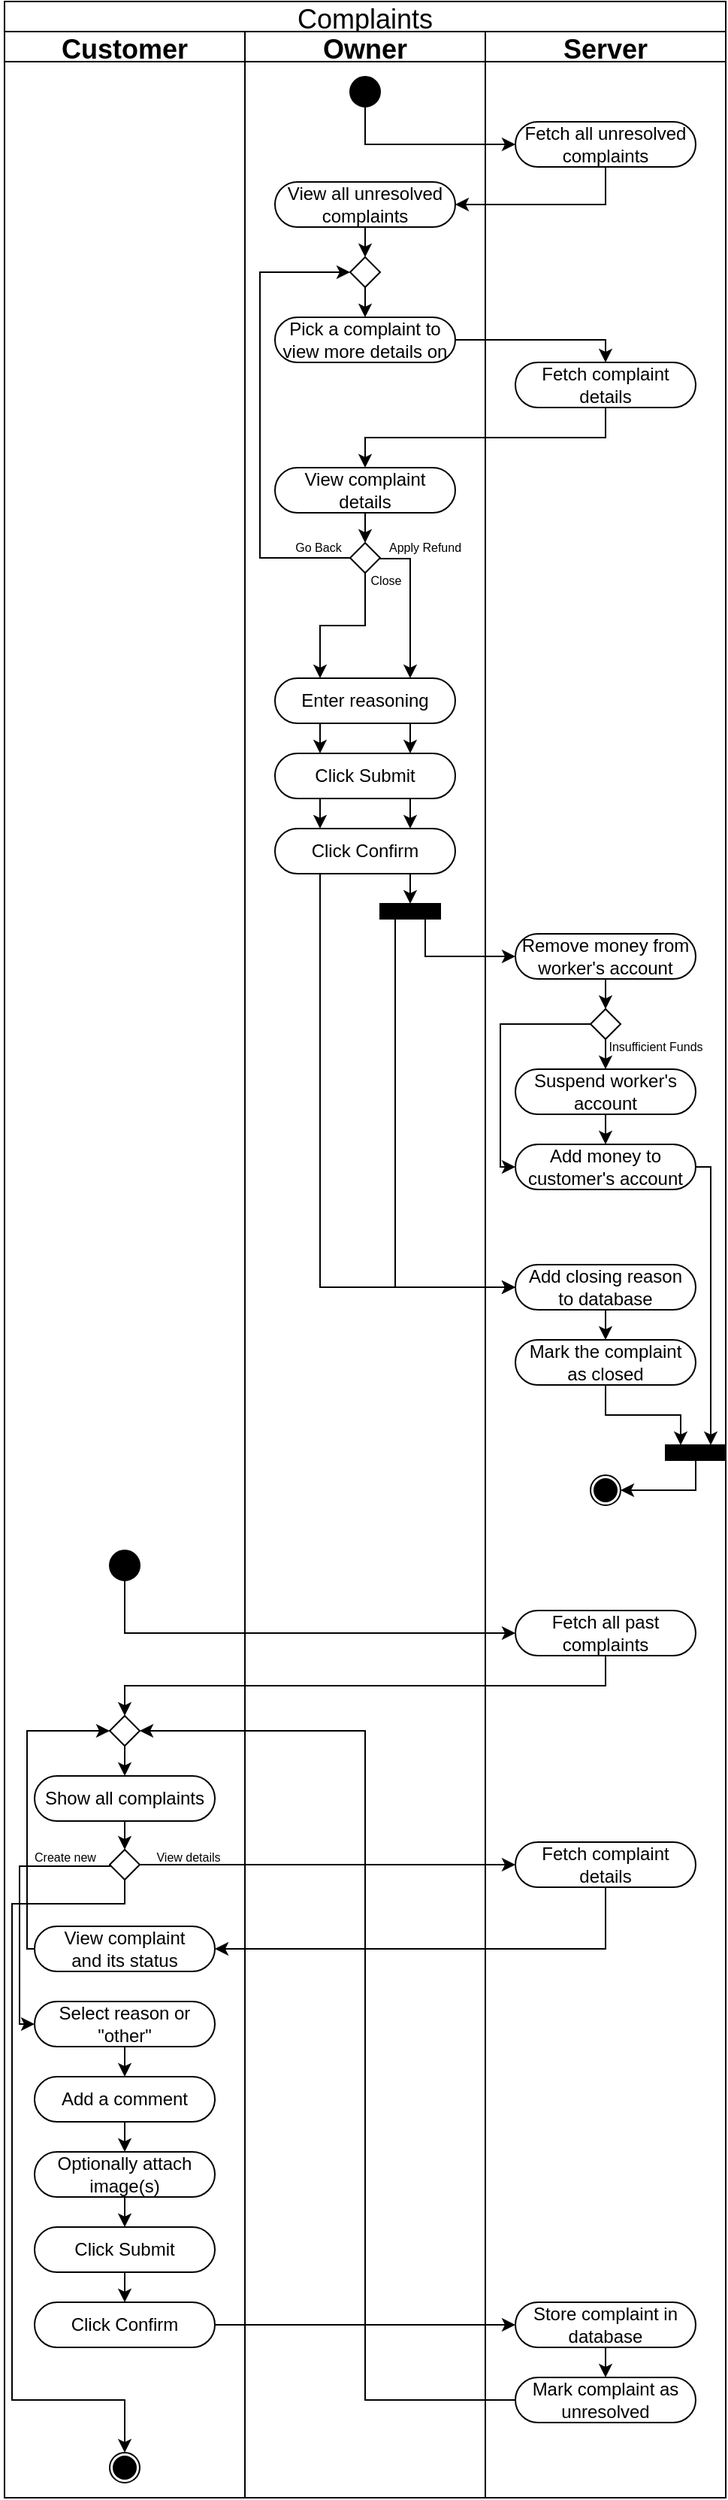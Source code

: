 <mxfile version="16.5.1" type="device"><diagram id="_SLtAi79VqK4mdnjfgfI" name="Page-1"><mxGraphModel dx="689" dy="566" grid="1" gridSize="10" guides="1" tooltips="1" connect="1" arrows="1" fold="1" page="1" pageScale="1" pageWidth="850" pageHeight="1100" math="0" shadow="0"><root><mxCell id="0"/><mxCell id="1" parent="0"/><mxCell id="pZFodb_khQueeRcYUHfo-1" value="Complaints" style="swimlane;childLayout=stackLayout;resizeParent=1;resizeParentMax=0;startSize=20;fontSize=18;fontStyle=0" parent="1" vertex="1"><mxGeometry x="50" y="130" width="480" height="1660" as="geometry"/></mxCell><mxCell id="pZFodb_khQueeRcYUHfo-2" value="Customer" style="swimlane;startSize=20;fontSize=18;" parent="pZFodb_khQueeRcYUHfo-1" vertex="1"><mxGeometry y="20" width="160" height="1640" as="geometry"><mxRectangle y="20" width="40" height="1790" as="alternateBounds"/></mxGeometry></mxCell><mxCell id="pZFodb_khQueeRcYUHfo-62" value="" style="ellipse;whiteSpace=wrap;html=1;aspect=fixed;fillColor=#000000;" parent="pZFodb_khQueeRcYUHfo-2" vertex="1"><mxGeometry x="70" y="1010" width="20" height="20" as="geometry"/></mxCell><mxCell id="pZFodb_khQueeRcYUHfo-77" style="edgeStyle=orthogonalEdgeStyle;rounded=0;orthogonalLoop=1;jettySize=auto;html=1;exitX=0.5;exitY=1;exitDx=0;exitDy=0;entryX=0.5;entryY=0;entryDx=0;entryDy=0;fontSize=8;" parent="pZFodb_khQueeRcYUHfo-2" source="pZFodb_khQueeRcYUHfo-70" target="pZFodb_khQueeRcYUHfo-75" edge="1"><mxGeometry relative="1" as="geometry"/></mxCell><mxCell id="pZFodb_khQueeRcYUHfo-70" value="" style="rhombus;whiteSpace=wrap;html=1;fontSize=18;fillColor=#FFFFFF;" parent="pZFodb_khQueeRcYUHfo-2" vertex="1"><mxGeometry x="70" y="1120" width="20" height="20" as="geometry"/></mxCell><mxCell id="pZFodb_khQueeRcYUHfo-75" value="Show all complaints" style="rounded=1;whiteSpace=wrap;html=1;fillColor=#FFFFFF;arcSize=50;" parent="pZFodb_khQueeRcYUHfo-2" vertex="1"><mxGeometry x="20" y="1160" width="120" height="30" as="geometry"/></mxCell><mxCell id="oEQmmUMrwMmNv6_b_LVQ-68" style="edgeStyle=orthogonalEdgeStyle;rounded=0;orthogonalLoop=1;jettySize=auto;html=1;exitX=0;exitY=0.5;exitDx=0;exitDy=0;entryX=0;entryY=0.5;entryDx=0;entryDy=0;" edge="1" parent="pZFodb_khQueeRcYUHfo-2" source="pZFodb_khQueeRcYUHfo-80" target="pZFodb_khQueeRcYUHfo-70"><mxGeometry relative="1" as="geometry"><mxPoint x="15" y="1275.0" as="sourcePoint"/><mxPoint x="65" y="1130.0" as="targetPoint"/><Array as="points"><mxPoint x="15" y="1275"/><mxPoint x="15" y="1130"/></Array></mxGeometry></mxCell><mxCell id="pZFodb_khQueeRcYUHfo-80" value="View complaint&lt;br&gt;and its status" style="rounded=1;whiteSpace=wrap;html=1;fillColor=#FFFFFF;arcSize=50;" parent="pZFodb_khQueeRcYUHfo-2" vertex="1"><mxGeometry x="20" y="1260" width="120" height="30" as="geometry"/></mxCell><mxCell id="oEQmmUMrwMmNv6_b_LVQ-38" value="View details" style="text;html=1;strokeColor=none;fillColor=none;align=center;verticalAlign=middle;whiteSpace=wrap;rounded=0;fontSize=8;" vertex="1" parent="pZFodb_khQueeRcYUHfo-2"><mxGeometry x="90" y="1199" width="65" height="30" as="geometry"/></mxCell><mxCell id="oEQmmUMrwMmNv6_b_LVQ-40" value="Create new" style="text;html=1;strokeColor=none;fillColor=none;align=center;verticalAlign=middle;whiteSpace=wrap;rounded=0;fontSize=8;" vertex="1" parent="pZFodb_khQueeRcYUHfo-2"><mxGeometry x="8" y="1199" width="65" height="30" as="geometry"/></mxCell><mxCell id="fCHww71OU1-rWZyPSjRY-1" value="" style="ellipse;whiteSpace=wrap;html=1;aspect=fixed;fontSize=18;fillColor=#FFFFFF;" parent="pZFodb_khQueeRcYUHfo-2" vertex="1"><mxGeometry x="70" y="1610" width="20" height="20" as="geometry"/></mxCell><mxCell id="fCHww71OU1-rWZyPSjRY-2" value="" style="ellipse;whiteSpace=wrap;html=1;aspect=fixed;fontSize=18;fillColor=#000000;strokeWidth=6;" parent="pZFodb_khQueeRcYUHfo-2" vertex="1"><mxGeometry x="75" y="1615" width="10" height="10" as="geometry"/></mxCell><mxCell id="oEQmmUMrwMmNv6_b_LVQ-47" value="Click Confirm" style="rounded=1;whiteSpace=wrap;html=1;fillColor=#FFFFFF;arcSize=50;" vertex="1" parent="pZFodb_khQueeRcYUHfo-2"><mxGeometry x="20" y="1510" width="120" height="30" as="geometry"/></mxCell><mxCell id="oEQmmUMrwMmNv6_b_LVQ-46" value="Click Submit" style="rounded=1;whiteSpace=wrap;html=1;fillColor=#FFFFFF;arcSize=50;" vertex="1" parent="pZFodb_khQueeRcYUHfo-2"><mxGeometry x="20" y="1460" width="120" height="30" as="geometry"/></mxCell><mxCell id="oEQmmUMrwMmNv6_b_LVQ-49" style="edgeStyle=orthogonalEdgeStyle;rounded=0;orthogonalLoop=1;jettySize=auto;html=1;exitX=0.5;exitY=1;exitDx=0;exitDy=0;entryX=0.5;entryY=0;entryDx=0;entryDy=0;" edge="1" parent="pZFodb_khQueeRcYUHfo-2" source="oEQmmUMrwMmNv6_b_LVQ-46" target="oEQmmUMrwMmNv6_b_LVQ-47"><mxGeometry relative="1" as="geometry"/></mxCell><mxCell id="oEQmmUMrwMmNv6_b_LVQ-43" value="Optionally attach image(s)" style="rounded=1;whiteSpace=wrap;html=1;fillColor=#FFFFFF;arcSize=50;" vertex="1" parent="pZFodb_khQueeRcYUHfo-2"><mxGeometry x="20" y="1410" width="120" height="30" as="geometry"/></mxCell><mxCell id="oEQmmUMrwMmNv6_b_LVQ-48" style="edgeStyle=orthogonalEdgeStyle;rounded=0;orthogonalLoop=1;jettySize=auto;html=1;exitX=0.5;exitY=1;exitDx=0;exitDy=0;entryX=0.5;entryY=0;entryDx=0;entryDy=0;" edge="1" parent="pZFodb_khQueeRcYUHfo-2" source="oEQmmUMrwMmNv6_b_LVQ-43" target="oEQmmUMrwMmNv6_b_LVQ-46"><mxGeometry relative="1" as="geometry"/></mxCell><mxCell id="oEQmmUMrwMmNv6_b_LVQ-42" value="Add a comment" style="rounded=1;whiteSpace=wrap;html=1;fillColor=#FFFFFF;arcSize=50;" vertex="1" parent="pZFodb_khQueeRcYUHfo-2"><mxGeometry x="20" y="1360" width="120" height="30" as="geometry"/></mxCell><mxCell id="oEQmmUMrwMmNv6_b_LVQ-45" style="edgeStyle=orthogonalEdgeStyle;rounded=0;orthogonalLoop=1;jettySize=auto;html=1;exitX=0.5;exitY=1;exitDx=0;exitDy=0;entryX=0.5;entryY=0;entryDx=0;entryDy=0;" edge="1" parent="pZFodb_khQueeRcYUHfo-2" source="oEQmmUMrwMmNv6_b_LVQ-42" target="oEQmmUMrwMmNv6_b_LVQ-43"><mxGeometry relative="1" as="geometry"/></mxCell><mxCell id="pZFodb_khQueeRcYUHfo-81" value="Select reason or &quot;other&quot;" style="rounded=1;whiteSpace=wrap;html=1;fillColor=#FFFFFF;arcSize=50;" parent="pZFodb_khQueeRcYUHfo-2" vertex="1"><mxGeometry x="20" y="1310" width="120" height="30" as="geometry"/></mxCell><mxCell id="oEQmmUMrwMmNv6_b_LVQ-44" style="edgeStyle=orthogonalEdgeStyle;rounded=0;orthogonalLoop=1;jettySize=auto;html=1;exitX=0.5;exitY=1;exitDx=0;exitDy=0;entryX=0.5;entryY=0;entryDx=0;entryDy=0;" edge="1" parent="pZFodb_khQueeRcYUHfo-2" source="pZFodb_khQueeRcYUHfo-81" target="oEQmmUMrwMmNv6_b_LVQ-42"><mxGeometry relative="1" as="geometry"/></mxCell><mxCell id="pZFodb_khQueeRcYUHfo-78" value="" style="rhombus;whiteSpace=wrap;html=1;fontSize=18;fillColor=#FFFFFF;" parent="pZFodb_khQueeRcYUHfo-2" vertex="1"><mxGeometry x="70" y="1209" width="20" height="20" as="geometry"/></mxCell><mxCell id="pZFodb_khQueeRcYUHfo-79" style="edgeStyle=orthogonalEdgeStyle;rounded=0;orthogonalLoop=1;jettySize=auto;html=1;exitX=0.5;exitY=1;exitDx=0;exitDy=0;entryX=0.5;entryY=0;entryDx=0;entryDy=0;fontSize=8;" parent="pZFodb_khQueeRcYUHfo-2" source="pZFodb_khQueeRcYUHfo-75" target="pZFodb_khQueeRcYUHfo-78" edge="1"><mxGeometry relative="1" as="geometry"/></mxCell><mxCell id="oEQmmUMrwMmNv6_b_LVQ-59" style="edgeStyle=orthogonalEdgeStyle;rounded=0;orthogonalLoop=1;jettySize=auto;html=1;exitX=0;exitY=0.5;exitDx=0;exitDy=0;entryX=0;entryY=0.5;entryDx=0;entryDy=0;" edge="1" parent="pZFodb_khQueeRcYUHfo-2" source="pZFodb_khQueeRcYUHfo-78" target="pZFodb_khQueeRcYUHfo-81"><mxGeometry relative="1" as="geometry"><Array as="points"><mxPoint x="10" y="1220"/><mxPoint x="10" y="1325"/></Array></mxGeometry></mxCell><mxCell id="oEQmmUMrwMmNv6_b_LVQ-67" style="edgeStyle=orthogonalEdgeStyle;rounded=0;orthogonalLoop=1;jettySize=auto;html=1;exitX=0.5;exitY=1;exitDx=0;exitDy=0;entryX=0.5;entryY=0;entryDx=0;entryDy=0;" edge="1" parent="pZFodb_khQueeRcYUHfo-2" source="pZFodb_khQueeRcYUHfo-78" target="fCHww71OU1-rWZyPSjRY-1"><mxGeometry relative="1" as="geometry"><mxPoint x="80" y="1235" as="sourcePoint"/><mxPoint x="80" y="1600" as="targetPoint"/><Array as="points"><mxPoint x="80" y="1245"/><mxPoint x="5" y="1245"/><mxPoint x="5" y="1575"/><mxPoint x="80" y="1575"/></Array></mxGeometry></mxCell><mxCell id="pZFodb_khQueeRcYUHfo-3" value="Owner" style="swimlane;startSize=20;fontSize=18;" parent="pZFodb_khQueeRcYUHfo-1" vertex="1"><mxGeometry x="160" y="20" width="160" height="1640" as="geometry"/></mxCell><mxCell id="pZFodb_khQueeRcYUHfo-17" value="" style="ellipse;whiteSpace=wrap;html=1;aspect=fixed;fillColor=#000000;" parent="pZFodb_khQueeRcYUHfo-3" vertex="1"><mxGeometry x="70" y="30" width="20" height="20" as="geometry"/></mxCell><mxCell id="pZFodb_khQueeRcYUHfo-28" style="edgeStyle=orthogonalEdgeStyle;rounded=0;orthogonalLoop=1;jettySize=auto;html=1;exitX=0.5;exitY=1;exitDx=0;exitDy=0;entryX=0.5;entryY=0;entryDx=0;entryDy=0;fontSize=18;" parent="pZFodb_khQueeRcYUHfo-3" source="pZFodb_khQueeRcYUHfo-22" target="pZFodb_khQueeRcYUHfo-27" edge="1"><mxGeometry relative="1" as="geometry"/></mxCell><mxCell id="pZFodb_khQueeRcYUHfo-22" value="View all unresolved complaints" style="rounded=1;whiteSpace=wrap;html=1;fillColor=#FFFFFF;arcSize=50;" parent="pZFodb_khQueeRcYUHfo-3" vertex="1"><mxGeometry x="20" y="100" width="120" height="30" as="geometry"/></mxCell><mxCell id="pZFodb_khQueeRcYUHfo-29" style="edgeStyle=orthogonalEdgeStyle;rounded=0;orthogonalLoop=1;jettySize=auto;html=1;exitX=0.5;exitY=1;exitDx=0;exitDy=0;entryX=0.5;entryY=0;entryDx=0;entryDy=0;fontSize=18;" parent="pZFodb_khQueeRcYUHfo-3" source="pZFodb_khQueeRcYUHfo-27" target="pZFodb_khQueeRcYUHfo-26" edge="1"><mxGeometry relative="1" as="geometry"/></mxCell><mxCell id="pZFodb_khQueeRcYUHfo-27" value="" style="rhombus;whiteSpace=wrap;html=1;fontSize=18;fillColor=#FFFFFF;" parent="pZFodb_khQueeRcYUHfo-3" vertex="1"><mxGeometry x="70" y="150" width="20" height="20" as="geometry"/></mxCell><mxCell id="pZFodb_khQueeRcYUHfo-26" value="Pick a complaint to view more details on" style="rounded=1;whiteSpace=wrap;html=1;fillColor=#FFFFFF;arcSize=50;" parent="pZFodb_khQueeRcYUHfo-3" vertex="1"><mxGeometry x="20" y="190" width="120" height="30" as="geometry"/></mxCell><mxCell id="pZFodb_khQueeRcYUHfo-42" value="Enter reasoning" style="rounded=1;whiteSpace=wrap;html=1;fillColor=#FFFFFF;arcSize=50;" parent="pZFodb_khQueeRcYUHfo-3" vertex="1"><mxGeometry x="20" y="430" width="120" height="30" as="geometry"/></mxCell><mxCell id="pZFodb_khQueeRcYUHfo-46" value="Close" style="text;html=1;strokeColor=none;fillColor=none;align=center;verticalAlign=middle;whiteSpace=wrap;rounded=0;fontSize=8;" parent="pZFodb_khQueeRcYUHfo-3" vertex="1"><mxGeometry x="64" y="350" width="60" height="30" as="geometry"/></mxCell><mxCell id="oEQmmUMrwMmNv6_b_LVQ-18" value="" style="rounded=0;whiteSpace=wrap;html=1;fillColor=#000000;" vertex="1" parent="pZFodb_khQueeRcYUHfo-3"><mxGeometry x="90" y="580" width="40" height="10" as="geometry"/></mxCell><mxCell id="pZFodb_khQueeRcYUHfo-19" style="edgeStyle=orthogonalEdgeStyle;rounded=0;orthogonalLoop=1;jettySize=auto;html=1;exitX=0.5;exitY=1;exitDx=0;exitDy=0;entryX=0;entryY=0.5;entryDx=0;entryDy=0;fontSize=18;" parent="pZFodb_khQueeRcYUHfo-1" source="pZFodb_khQueeRcYUHfo-17" target="pZFodb_khQueeRcYUHfo-18" edge="1"><mxGeometry relative="1" as="geometry"/></mxCell><mxCell id="pZFodb_khQueeRcYUHfo-21" style="edgeStyle=orthogonalEdgeStyle;rounded=0;orthogonalLoop=1;jettySize=auto;html=1;exitX=0.5;exitY=1;exitDx=0;exitDy=0;fontSize=18;entryX=1;entryY=0.5;entryDx=0;entryDy=0;" parent="pZFodb_khQueeRcYUHfo-1" source="pZFodb_khQueeRcYUHfo-18" target="pZFodb_khQueeRcYUHfo-22" edge="1"><mxGeometry relative="1" as="geometry"><mxPoint x="340" y="130" as="targetPoint"/></mxGeometry></mxCell><mxCell id="pZFodb_khQueeRcYUHfo-37" style="edgeStyle=orthogonalEdgeStyle;rounded=0;orthogonalLoop=1;jettySize=auto;html=1;exitX=1;exitY=0.5;exitDx=0;exitDy=0;entryX=0.5;entryY=0;entryDx=0;entryDy=0;fontSize=18;" parent="pZFodb_khQueeRcYUHfo-1" source="pZFodb_khQueeRcYUHfo-26" target="pZFodb_khQueeRcYUHfo-35" edge="1"><mxGeometry relative="1" as="geometry"><Array as="points"><mxPoint x="400" y="225"/></Array></mxGeometry></mxCell><mxCell id="pZFodb_khQueeRcYUHfo-69" style="edgeStyle=orthogonalEdgeStyle;rounded=0;orthogonalLoop=1;jettySize=auto;html=1;exitX=0.5;exitY=1;exitDx=0;exitDy=0;entryX=0;entryY=0.5;entryDx=0;entryDy=0;fontSize=8;" parent="pZFodb_khQueeRcYUHfo-1" source="pZFodb_khQueeRcYUHfo-62" target="pZFodb_khQueeRcYUHfo-68" edge="1"><mxGeometry relative="1" as="geometry"><mxPoint x="140" y="1085" as="sourcePoint"/></mxGeometry></mxCell><mxCell id="oEQmmUMrwMmNv6_b_LVQ-29" style="edgeStyle=orthogonalEdgeStyle;rounded=0;orthogonalLoop=1;jettySize=auto;html=1;exitX=0.25;exitY=1;exitDx=0;exitDy=0;entryX=0;entryY=0.5;entryDx=0;entryDy=0;" edge="1" parent="pZFodb_khQueeRcYUHfo-1" source="oEQmmUMrwMmNv6_b_LVQ-18" target="pZFodb_khQueeRcYUHfo-52"><mxGeometry relative="1" as="geometry"/></mxCell><mxCell id="oEQmmUMrwMmNv6_b_LVQ-30" style="edgeStyle=orthogonalEdgeStyle;rounded=0;orthogonalLoop=1;jettySize=auto;html=1;exitX=0.75;exitY=1;exitDx=0;exitDy=0;entryX=0;entryY=0.5;entryDx=0;entryDy=0;" edge="1" parent="pZFodb_khQueeRcYUHfo-1" source="oEQmmUMrwMmNv6_b_LVQ-18" target="oEQmmUMrwMmNv6_b_LVQ-3"><mxGeometry relative="1" as="geometry"><mxPoint x="280.235" y="630" as="targetPoint"/></mxGeometry></mxCell><mxCell id="pZFodb_khQueeRcYUHfo-4" value="Server" style="swimlane;startSize=20;fontSize=18;" parent="pZFodb_khQueeRcYUHfo-1" vertex="1"><mxGeometry x="320" y="20" width="160" height="1640" as="geometry"/></mxCell><mxCell id="pZFodb_khQueeRcYUHfo-18" value="Fetch all unresolved complaints" style="rounded=1;whiteSpace=wrap;html=1;fillColor=#FFFFFF;arcSize=50;" parent="pZFodb_khQueeRcYUHfo-4" vertex="1"><mxGeometry x="20" y="60" width="120" height="30" as="geometry"/></mxCell><mxCell id="pZFodb_khQueeRcYUHfo-35" value="Fetch complaint details" style="rounded=1;whiteSpace=wrap;html=1;fillColor=#FFFFFF;arcSize=50;" parent="pZFodb_khQueeRcYUHfo-4" vertex="1"><mxGeometry x="20" y="220" width="120" height="30" as="geometry"/></mxCell><mxCell id="pZFodb_khQueeRcYUHfo-52" value="Add closing reason&lt;br&gt;to database" style="rounded=1;whiteSpace=wrap;html=1;fillColor=#FFFFFF;arcSize=50;" parent="pZFodb_khQueeRcYUHfo-4" vertex="1"><mxGeometry x="20" y="820" width="120" height="30" as="geometry"/></mxCell><mxCell id="pZFodb_khQueeRcYUHfo-68" value="Fetch all past complaints" style="rounded=1;whiteSpace=wrap;html=1;fillColor=#FFFFFF;arcSize=50;" parent="pZFodb_khQueeRcYUHfo-4" vertex="1"><mxGeometry x="20" y="1050" width="120" height="30" as="geometry"/></mxCell><mxCell id="oEQmmUMrwMmNv6_b_LVQ-3" value="Remove money from worker's account" style="rounded=1;whiteSpace=wrap;html=1;fillColor=#FFFFFF;arcSize=50;" vertex="1" parent="pZFodb_khQueeRcYUHfo-4"><mxGeometry x="20" y="600" width="120" height="30" as="geometry"/></mxCell><mxCell id="oEQmmUMrwMmNv6_b_LVQ-9" style="edgeStyle=orthogonalEdgeStyle;rounded=0;orthogonalLoop=1;jettySize=auto;html=1;exitX=0.5;exitY=1;exitDx=0;exitDy=0;entryX=0.5;entryY=0;entryDx=0;entryDy=0;" edge="1" parent="pZFodb_khQueeRcYUHfo-4" source="oEQmmUMrwMmNv6_b_LVQ-4" target="oEQmmUMrwMmNv6_b_LVQ-8"><mxGeometry relative="1" as="geometry"/></mxCell><mxCell id="oEQmmUMrwMmNv6_b_LVQ-4" value="Suspend worker's account" style="rounded=1;whiteSpace=wrap;html=1;fillColor=#FFFFFF;arcSize=50;" vertex="1" parent="pZFodb_khQueeRcYUHfo-4"><mxGeometry x="20" y="690" width="120" height="30" as="geometry"/></mxCell><mxCell id="oEQmmUMrwMmNv6_b_LVQ-34" style="edgeStyle=orthogonalEdgeStyle;rounded=0;orthogonalLoop=1;jettySize=auto;html=1;exitX=1;exitY=0.5;exitDx=0;exitDy=0;entryX=0.75;entryY=0;entryDx=0;entryDy=0;" edge="1" parent="pZFodb_khQueeRcYUHfo-4" source="oEQmmUMrwMmNv6_b_LVQ-8" target="oEQmmUMrwMmNv6_b_LVQ-33"><mxGeometry relative="1" as="geometry"><Array as="points"><mxPoint x="150" y="755"/></Array></mxGeometry></mxCell><mxCell id="oEQmmUMrwMmNv6_b_LVQ-8" value="Add money to customer's account" style="rounded=1;whiteSpace=wrap;html=1;fillColor=#FFFFFF;arcSize=50;" vertex="1" parent="pZFodb_khQueeRcYUHfo-4"><mxGeometry x="20" y="740" width="120" height="30" as="geometry"/></mxCell><mxCell id="oEQmmUMrwMmNv6_b_LVQ-32" value="Insufficient Funds" style="text;html=1;strokeColor=none;fillColor=none;align=center;verticalAlign=middle;whiteSpace=wrap;rounded=0;fontSize=8;" vertex="1" parent="pZFodb_khQueeRcYUHfo-4"><mxGeometry x="81" y="660" width="65" height="30" as="geometry"/></mxCell><mxCell id="oEQmmUMrwMmNv6_b_LVQ-33" value="" style="rounded=0;whiteSpace=wrap;html=1;fillColor=#000000;" vertex="1" parent="pZFodb_khQueeRcYUHfo-4"><mxGeometry x="120" y="940" width="40" height="10" as="geometry"/></mxCell><mxCell id="oEQmmUMrwMmNv6_b_LVQ-55" value="Fetch complaint details" style="rounded=1;whiteSpace=wrap;html=1;fillColor=#FFFFFF;arcSize=50;" vertex="1" parent="pZFodb_khQueeRcYUHfo-4"><mxGeometry x="20" y="1204" width="120" height="30" as="geometry"/></mxCell><mxCell id="pZFodb_khQueeRcYUHfo-102" value="Mark complaint as unresolved" style="rounded=1;whiteSpace=wrap;html=1;fillColor=#FFFFFF;arcSize=50;" parent="pZFodb_khQueeRcYUHfo-4" vertex="1"><mxGeometry x="20" y="1560" width="120" height="30" as="geometry"/></mxCell><mxCell id="oEQmmUMrwMmNv6_b_LVQ-50" value="Store complaint in database" style="rounded=1;whiteSpace=wrap;html=1;fillColor=#FFFFFF;arcSize=50;" vertex="1" parent="pZFodb_khQueeRcYUHfo-4"><mxGeometry x="20" y="1510" width="120" height="30" as="geometry"/></mxCell><mxCell id="oEQmmUMrwMmNv6_b_LVQ-61" style="edgeStyle=orthogonalEdgeStyle;rounded=0;orthogonalLoop=1;jettySize=auto;html=1;exitX=0.5;exitY=1;exitDx=0;exitDy=0;entryX=0.5;entryY=0;entryDx=0;entryDy=0;" edge="1" parent="pZFodb_khQueeRcYUHfo-4" source="oEQmmUMrwMmNv6_b_LVQ-50" target="pZFodb_khQueeRcYUHfo-102"><mxGeometry relative="1" as="geometry"/></mxCell><mxCell id="oEQmmUMrwMmNv6_b_LVQ-58" style="edgeStyle=orthogonalEdgeStyle;rounded=0;orthogonalLoop=1;jettySize=auto;html=1;exitX=0.5;exitY=1;exitDx=0;exitDy=0;entryX=1;entryY=0.5;entryDx=0;entryDy=0;" edge="1" parent="pZFodb_khQueeRcYUHfo-1" source="oEQmmUMrwMmNv6_b_LVQ-55" target="pZFodb_khQueeRcYUHfo-80"><mxGeometry relative="1" as="geometry"/></mxCell><mxCell id="oEQmmUMrwMmNv6_b_LVQ-63" style="edgeStyle=orthogonalEdgeStyle;rounded=0;orthogonalLoop=1;jettySize=auto;html=1;exitX=0.5;exitY=1;exitDx=0;exitDy=0;entryX=0.5;entryY=0;entryDx=0;entryDy=0;" edge="1" parent="pZFodb_khQueeRcYUHfo-1" source="pZFodb_khQueeRcYUHfo-68" target="pZFodb_khQueeRcYUHfo-70"><mxGeometry relative="1" as="geometry"/></mxCell><mxCell id="oEQmmUMrwMmNv6_b_LVQ-57" style="edgeStyle=orthogonalEdgeStyle;rounded=0;orthogonalLoop=1;jettySize=auto;html=1;exitX=1;exitY=0.5;exitDx=0;exitDy=0;entryX=0;entryY=0.5;entryDx=0;entryDy=0;" edge="1" parent="pZFodb_khQueeRcYUHfo-1" source="pZFodb_khQueeRcYUHfo-78" target="oEQmmUMrwMmNv6_b_LVQ-55"><mxGeometry relative="1" as="geometry"/></mxCell><mxCell id="oEQmmUMrwMmNv6_b_LVQ-64" style="edgeStyle=orthogonalEdgeStyle;rounded=0;orthogonalLoop=1;jettySize=auto;html=1;exitX=0;exitY=0.5;exitDx=0;exitDy=0;entryX=1;entryY=0.5;entryDx=0;entryDy=0;" edge="1" parent="pZFodb_khQueeRcYUHfo-1" source="pZFodb_khQueeRcYUHfo-102" target="pZFodb_khQueeRcYUHfo-70"><mxGeometry relative="1" as="geometry"><Array as="points"><mxPoint x="240" y="1595"/><mxPoint x="240" y="1150"/></Array></mxGeometry></mxCell><mxCell id="oEQmmUMrwMmNv6_b_LVQ-60" style="edgeStyle=orthogonalEdgeStyle;rounded=0;orthogonalLoop=1;jettySize=auto;html=1;exitX=1;exitY=0.5;exitDx=0;exitDy=0;entryX=0;entryY=0.5;entryDx=0;entryDy=0;" edge="1" parent="pZFodb_khQueeRcYUHfo-1" source="oEQmmUMrwMmNv6_b_LVQ-47" target="oEQmmUMrwMmNv6_b_LVQ-50"><mxGeometry relative="1" as="geometry"/></mxCell><mxCell id="pZFodb_khQueeRcYUHfo-32" style="edgeStyle=orthogonalEdgeStyle;rounded=0;orthogonalLoop=1;jettySize=auto;html=1;exitX=0;exitY=0.5;exitDx=0;exitDy=0;entryX=0;entryY=0.5;entryDx=0;entryDy=0;fontSize=18;" parent="1" source="pZFodb_khQueeRcYUHfo-30" target="pZFodb_khQueeRcYUHfo-27" edge="1"><mxGeometry relative="1" as="geometry"><Array as="points"><mxPoint x="220" y="500"/><mxPoint x="220" y="310"/></Array></mxGeometry></mxCell><mxCell id="pZFodb_khQueeRcYUHfo-45" style="edgeStyle=orthogonalEdgeStyle;rounded=0;orthogonalLoop=1;jettySize=auto;html=1;exitX=0.5;exitY=1;exitDx=0;exitDy=0;entryX=0.25;entryY=0;entryDx=0;entryDy=0;fontSize=12;" parent="1" source="pZFodb_khQueeRcYUHfo-30" target="pZFodb_khQueeRcYUHfo-42" edge="1"><mxGeometry relative="1" as="geometry"/></mxCell><mxCell id="pZFodb_khQueeRcYUHfo-30" value="" style="rhombus;whiteSpace=wrap;html=1;fontSize=18;fillColor=#FFFFFF;" parent="1" vertex="1"><mxGeometry x="280" y="490" width="20" height="20" as="geometry"/></mxCell><mxCell id="pZFodb_khQueeRcYUHfo-34" style="edgeStyle=orthogonalEdgeStyle;rounded=0;orthogonalLoop=1;jettySize=auto;html=1;exitX=0.5;exitY=1;exitDx=0;exitDy=0;entryX=0.5;entryY=0;entryDx=0;entryDy=0;fontSize=18;" parent="1" source="pZFodb_khQueeRcYUHfo-33" target="pZFodb_khQueeRcYUHfo-30" edge="1"><mxGeometry relative="1" as="geometry"/></mxCell><mxCell id="pZFodb_khQueeRcYUHfo-33" value="View complaint details" style="rounded=1;whiteSpace=wrap;html=1;fillColor=#FFFFFF;arcSize=50;" parent="1" vertex="1"><mxGeometry x="230" y="440" width="120" height="30" as="geometry"/></mxCell><mxCell id="pZFodb_khQueeRcYUHfo-47" value="Go Back" style="text;html=1;strokeColor=none;fillColor=none;align=center;verticalAlign=middle;whiteSpace=wrap;rounded=0;fontSize=8;" parent="1" vertex="1"><mxGeometry x="229" y="478" width="60" height="30" as="geometry"/></mxCell><mxCell id="oEQmmUMrwMmNv6_b_LVQ-16" style="edgeStyle=orthogonalEdgeStyle;rounded=0;orthogonalLoop=1;jettySize=auto;html=1;exitX=0.25;exitY=1;exitDx=0;exitDy=0;entryX=0.25;entryY=0;entryDx=0;entryDy=0;" edge="1" parent="1" source="pZFodb_khQueeRcYUHfo-48" target="pZFodb_khQueeRcYUHfo-50"><mxGeometry relative="1" as="geometry"/></mxCell><mxCell id="oEQmmUMrwMmNv6_b_LVQ-17" style="edgeStyle=orthogonalEdgeStyle;rounded=0;orthogonalLoop=1;jettySize=auto;html=1;exitX=0.75;exitY=1;exitDx=0;exitDy=0;entryX=0.75;entryY=0;entryDx=0;entryDy=0;" edge="1" parent="1" source="pZFodb_khQueeRcYUHfo-48" target="pZFodb_khQueeRcYUHfo-50"><mxGeometry relative="1" as="geometry"/></mxCell><mxCell id="pZFodb_khQueeRcYUHfo-48" value="Click Submit" style="rounded=1;whiteSpace=wrap;html=1;fillColor=#FFFFFF;arcSize=50;" parent="1" vertex="1"><mxGeometry x="230" y="630" width="120" height="30" as="geometry"/></mxCell><mxCell id="oEQmmUMrwMmNv6_b_LVQ-21" style="edgeStyle=orthogonalEdgeStyle;rounded=0;orthogonalLoop=1;jettySize=auto;html=1;exitX=0.25;exitY=1;exitDx=0;exitDy=0;entryX=0;entryY=0.5;entryDx=0;entryDy=0;" edge="1" parent="1" source="pZFodb_khQueeRcYUHfo-50" target="pZFodb_khQueeRcYUHfo-52"><mxGeometry relative="1" as="geometry"/></mxCell><mxCell id="oEQmmUMrwMmNv6_b_LVQ-28" style="edgeStyle=orthogonalEdgeStyle;rounded=0;orthogonalLoop=1;jettySize=auto;html=1;exitX=0.75;exitY=1;exitDx=0;exitDy=0;entryX=0.5;entryY=0;entryDx=0;entryDy=0;" edge="1" parent="1" source="pZFodb_khQueeRcYUHfo-50" target="oEQmmUMrwMmNv6_b_LVQ-18"><mxGeometry relative="1" as="geometry"/></mxCell><mxCell id="pZFodb_khQueeRcYUHfo-50" value="Click Confirm" style="rounded=1;whiteSpace=wrap;html=1;fillColor=#FFFFFF;arcSize=50;" parent="1" vertex="1"><mxGeometry x="230" y="680" width="120" height="30" as="geometry"/></mxCell><mxCell id="oEQmmUMrwMmNv6_b_LVQ-35" style="edgeStyle=orthogonalEdgeStyle;rounded=0;orthogonalLoop=1;jettySize=auto;html=1;exitX=0.5;exitY=1;exitDx=0;exitDy=0;entryX=0.25;entryY=0;entryDx=0;entryDy=0;" edge="1" parent="1" source="pZFodb_khQueeRcYUHfo-53" target="oEQmmUMrwMmNv6_b_LVQ-33"><mxGeometry relative="1" as="geometry"><Array as="points"><mxPoint x="450" y="1070"/><mxPoint x="500" y="1070"/></Array></mxGeometry></mxCell><mxCell id="pZFodb_khQueeRcYUHfo-53" value="Mark the complaint&lt;br&gt;as closed" style="rounded=1;whiteSpace=wrap;html=1;fillColor=#FFFFFF;arcSize=50;" parent="1" vertex="1"><mxGeometry x="390" y="1020" width="120" height="30" as="geometry"/></mxCell><mxCell id="pZFodb_khQueeRcYUHfo-55" style="edgeStyle=orthogonalEdgeStyle;rounded=0;orthogonalLoop=1;jettySize=auto;html=1;exitX=0.5;exitY=1;exitDx=0;exitDy=0;entryX=0.5;entryY=0;entryDx=0;entryDy=0;fontSize=8;" parent="1" source="pZFodb_khQueeRcYUHfo-52" target="pZFodb_khQueeRcYUHfo-53" edge="1"><mxGeometry relative="1" as="geometry"/></mxCell><mxCell id="pZFodb_khQueeRcYUHfo-59" value="" style="ellipse;whiteSpace=wrap;html=1;aspect=fixed;fontSize=18;fillColor=#FFFFFF;" parent="1" vertex="1"><mxGeometry x="440" y="1110" width="20" height="20" as="geometry"/></mxCell><mxCell id="pZFodb_khQueeRcYUHfo-60" value="" style="ellipse;whiteSpace=wrap;html=1;aspect=fixed;fontSize=18;fillColor=#000000;strokeWidth=6;" parent="1" vertex="1"><mxGeometry x="445" y="1115" width="10" height="10" as="geometry"/></mxCell><mxCell id="pZFodb_khQueeRcYUHfo-115" style="edgeStyle=orthogonalEdgeStyle;rounded=0;orthogonalLoop=1;jettySize=auto;html=1;exitX=0.5;exitY=1;exitDx=0;exitDy=0;entryX=0.5;entryY=0;entryDx=0;entryDy=0;fontSize=8;" parent="1" source="pZFodb_khQueeRcYUHfo-35" target="pZFodb_khQueeRcYUHfo-33" edge="1"><mxGeometry relative="1" as="geometry"/></mxCell><mxCell id="oEQmmUMrwMmNv6_b_LVQ-12" style="edgeStyle=orthogonalEdgeStyle;rounded=0;orthogonalLoop=1;jettySize=auto;html=1;exitX=0;exitY=0.75;exitDx=0;exitDy=0;entryX=0.75;entryY=0;entryDx=0;entryDy=0;" edge="1" parent="1" source="oEQmmUMrwMmNv6_b_LVQ-1" target="pZFodb_khQueeRcYUHfo-42"><mxGeometry relative="1" as="geometry"><Array as="points"><mxPoint x="320" y="500"/></Array></mxGeometry></mxCell><mxCell id="oEQmmUMrwMmNv6_b_LVQ-1" value="Apply Refund" style="text;html=1;strokeColor=none;fillColor=none;align=center;verticalAlign=middle;whiteSpace=wrap;rounded=0;fontSize=8;" vertex="1" parent="1"><mxGeometry x="300" y="478" width="60" height="30" as="geometry"/></mxCell><mxCell id="oEQmmUMrwMmNv6_b_LVQ-7" style="edgeStyle=orthogonalEdgeStyle;rounded=0;orthogonalLoop=1;jettySize=auto;html=1;exitX=0.5;exitY=1;exitDx=0;exitDy=0;entryX=0.5;entryY=0;entryDx=0;entryDy=0;" edge="1" parent="1" source="oEQmmUMrwMmNv6_b_LVQ-5" target="oEQmmUMrwMmNv6_b_LVQ-4"><mxGeometry relative="1" as="geometry"/></mxCell><mxCell id="oEQmmUMrwMmNv6_b_LVQ-10" style="edgeStyle=orthogonalEdgeStyle;rounded=0;orthogonalLoop=1;jettySize=auto;html=1;exitX=0;exitY=0.5;exitDx=0;exitDy=0;entryX=0;entryY=0.5;entryDx=0;entryDy=0;" edge="1" parent="1" source="oEQmmUMrwMmNv6_b_LVQ-5" target="oEQmmUMrwMmNv6_b_LVQ-8"><mxGeometry relative="1" as="geometry"><Array as="points"><mxPoint x="380" y="810"/><mxPoint x="380" y="905"/></Array></mxGeometry></mxCell><mxCell id="oEQmmUMrwMmNv6_b_LVQ-5" value="" style="rhombus;whiteSpace=wrap;html=1;fontSize=18;fillColor=#FFFFFF;" vertex="1" parent="1"><mxGeometry x="440" y="800" width="20" height="20" as="geometry"/></mxCell><mxCell id="oEQmmUMrwMmNv6_b_LVQ-6" style="edgeStyle=orthogonalEdgeStyle;rounded=0;orthogonalLoop=1;jettySize=auto;html=1;exitX=0.5;exitY=1;exitDx=0;exitDy=0;entryX=0.5;entryY=0;entryDx=0;entryDy=0;" edge="1" parent="1" source="oEQmmUMrwMmNv6_b_LVQ-3" target="oEQmmUMrwMmNv6_b_LVQ-5"><mxGeometry relative="1" as="geometry"/></mxCell><mxCell id="oEQmmUMrwMmNv6_b_LVQ-13" style="edgeStyle=orthogonalEdgeStyle;rounded=0;orthogonalLoop=1;jettySize=auto;html=1;exitX=0.75;exitY=1;exitDx=0;exitDy=0;entryX=0.75;entryY=0;entryDx=0;entryDy=0;" edge="1" parent="1" source="pZFodb_khQueeRcYUHfo-42" target="pZFodb_khQueeRcYUHfo-48"><mxGeometry relative="1" as="geometry"/></mxCell><mxCell id="oEQmmUMrwMmNv6_b_LVQ-15" style="edgeStyle=orthogonalEdgeStyle;rounded=0;orthogonalLoop=1;jettySize=auto;html=1;exitX=0.25;exitY=1;exitDx=0;exitDy=0;entryX=0.25;entryY=0;entryDx=0;entryDy=0;" edge="1" parent="1" source="pZFodb_khQueeRcYUHfo-42" target="pZFodb_khQueeRcYUHfo-48"><mxGeometry relative="1" as="geometry"/></mxCell><mxCell id="oEQmmUMrwMmNv6_b_LVQ-36" style="edgeStyle=orthogonalEdgeStyle;rounded=0;orthogonalLoop=1;jettySize=auto;html=1;exitX=0.5;exitY=1;exitDx=0;exitDy=0;entryX=1;entryY=0.5;entryDx=0;entryDy=0;" edge="1" parent="1" source="oEQmmUMrwMmNv6_b_LVQ-33" target="pZFodb_khQueeRcYUHfo-59"><mxGeometry relative="1" as="geometry"/></mxCell></root></mxGraphModel></diagram></mxfile>